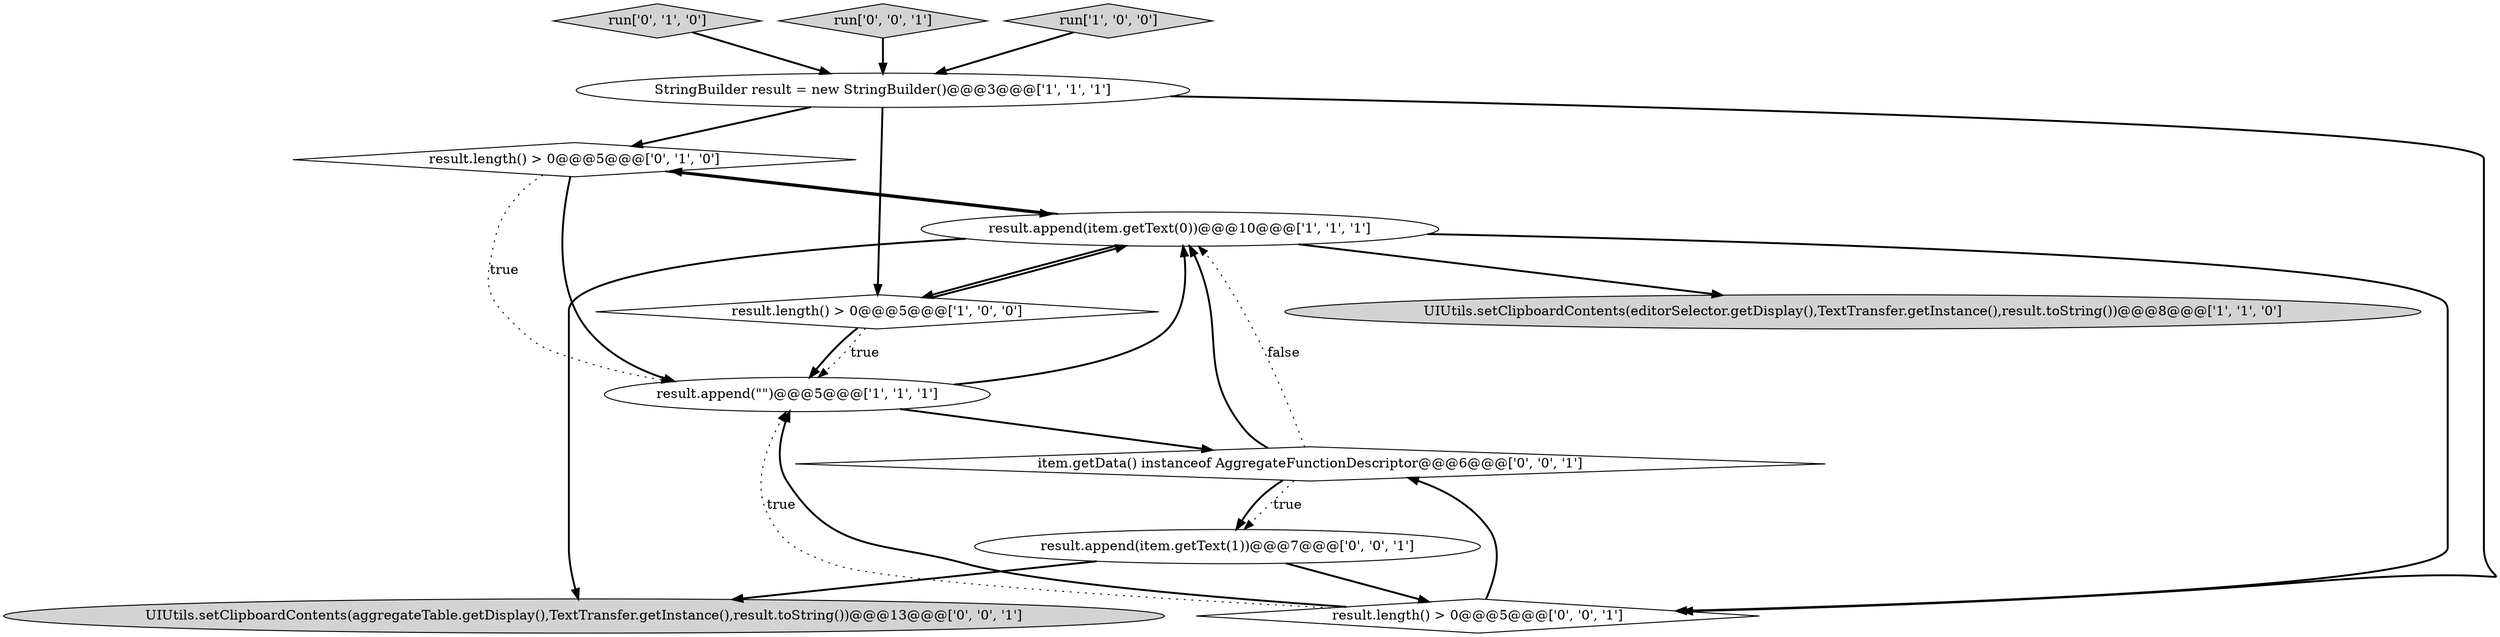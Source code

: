 digraph {
6 [style = filled, label = "run['0', '1', '0']", fillcolor = lightgray, shape = diamond image = "AAA0AAABBB2BBB"];
11 [style = filled, label = "run['0', '0', '1']", fillcolor = lightgray, shape = diamond image = "AAA0AAABBB3BBB"];
7 [style = filled, label = "result.length() > 0@@@5@@@['0', '1', '0']", fillcolor = white, shape = diamond image = "AAA0AAABBB2BBB"];
2 [style = filled, label = "StringBuilder result = new StringBuilder()@@@3@@@['1', '1', '1']", fillcolor = white, shape = ellipse image = "AAA0AAABBB1BBB"];
3 [style = filled, label = "result.append(item.getText(0))@@@10@@@['1', '1', '1']", fillcolor = white, shape = ellipse image = "AAA0AAABBB1BBB"];
8 [style = filled, label = "result.append(item.getText(1))@@@7@@@['0', '0', '1']", fillcolor = white, shape = ellipse image = "AAA0AAABBB3BBB"];
0 [style = filled, label = "result.length() > 0@@@5@@@['1', '0', '0']", fillcolor = white, shape = diamond image = "AAA0AAABBB1BBB"];
5 [style = filled, label = "result.append(\"\")@@@5@@@['1', '1', '1']", fillcolor = white, shape = ellipse image = "AAA0AAABBB1BBB"];
10 [style = filled, label = "result.length() > 0@@@5@@@['0', '0', '1']", fillcolor = white, shape = diamond image = "AAA0AAABBB3BBB"];
12 [style = filled, label = "UIUtils.setClipboardContents(aggregateTable.getDisplay(),TextTransfer.getInstance(),result.toString())@@@13@@@['0', '0', '1']", fillcolor = lightgray, shape = ellipse image = "AAA0AAABBB3BBB"];
1 [style = filled, label = "UIUtils.setClipboardContents(editorSelector.getDisplay(),TextTransfer.getInstance(),result.toString())@@@8@@@['1', '1', '0']", fillcolor = lightgray, shape = ellipse image = "AAA0AAABBB1BBB"];
4 [style = filled, label = "run['1', '0', '0']", fillcolor = lightgray, shape = diamond image = "AAA0AAABBB1BBB"];
9 [style = filled, label = "item.getData() instanceof AggregateFunctionDescriptor@@@6@@@['0', '0', '1']", fillcolor = white, shape = diamond image = "AAA0AAABBB3BBB"];
3->10 [style = bold, label=""];
9->8 [style = dotted, label="true"];
8->12 [style = bold, label=""];
2->7 [style = bold, label=""];
10->9 [style = bold, label=""];
9->3 [style = bold, label=""];
2->10 [style = bold, label=""];
0->3 [style = bold, label=""];
5->9 [style = bold, label=""];
3->7 [style = bold, label=""];
11->2 [style = bold, label=""];
6->2 [style = bold, label=""];
3->1 [style = bold, label=""];
4->2 [style = bold, label=""];
0->5 [style = dotted, label="true"];
7->5 [style = dotted, label="true"];
7->3 [style = bold, label=""];
3->12 [style = bold, label=""];
3->0 [style = bold, label=""];
7->5 [style = bold, label=""];
2->0 [style = bold, label=""];
5->3 [style = bold, label=""];
9->8 [style = bold, label=""];
0->5 [style = bold, label=""];
9->3 [style = dotted, label="false"];
10->5 [style = bold, label=""];
8->10 [style = bold, label=""];
10->5 [style = dotted, label="true"];
}
